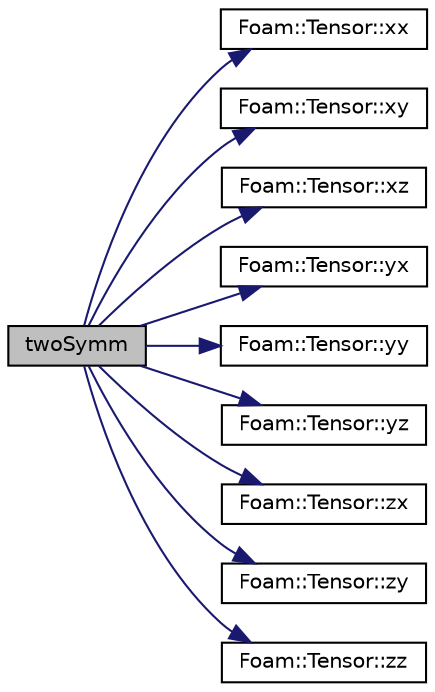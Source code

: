 digraph "twoSymm"
{
  bgcolor="transparent";
  edge [fontname="Helvetica",fontsize="10",labelfontname="Helvetica",labelfontsize="10"];
  node [fontname="Helvetica",fontsize="10",shape=record];
  rankdir="LR";
  Node1 [label="twoSymm",height=0.2,width=0.4,color="black", fillcolor="grey75", style="filled", fontcolor="black"];
  Node1 -> Node2 [color="midnightblue",fontsize="10",style="solid",fontname="Helvetica"];
  Node2 [label="Foam::Tensor::xx",height=0.2,width=0.4,color="black",URL="$a02656.html#adefeff2f0e457c0e62a5e9d1292e3569"];
  Node1 -> Node3 [color="midnightblue",fontsize="10",style="solid",fontname="Helvetica"];
  Node3 [label="Foam::Tensor::xy",height=0.2,width=0.4,color="black",URL="$a02656.html#a9eba447e6738c78e6b0694c15b09236e"];
  Node1 -> Node4 [color="midnightblue",fontsize="10",style="solid",fontname="Helvetica"];
  Node4 [label="Foam::Tensor::xz",height=0.2,width=0.4,color="black",URL="$a02656.html#a217bb40fe6bbc4fd0d1f61fb1585d47e"];
  Node1 -> Node5 [color="midnightblue",fontsize="10",style="solid",fontname="Helvetica"];
  Node5 [label="Foam::Tensor::yx",height=0.2,width=0.4,color="black",URL="$a02656.html#a6db6b3dd02257844bb6fc0b9bf95ff5c"];
  Node1 -> Node6 [color="midnightblue",fontsize="10",style="solid",fontname="Helvetica"];
  Node6 [label="Foam::Tensor::yy",height=0.2,width=0.4,color="black",URL="$a02656.html#a1fabd792063b2f2c0c53693512a5baeb"];
  Node1 -> Node7 [color="midnightblue",fontsize="10",style="solid",fontname="Helvetica"];
  Node7 [label="Foam::Tensor::yz",height=0.2,width=0.4,color="black",URL="$a02656.html#aded7c943a25c96a9b28f63116b1060c8"];
  Node1 -> Node8 [color="midnightblue",fontsize="10",style="solid",fontname="Helvetica"];
  Node8 [label="Foam::Tensor::zx",height=0.2,width=0.4,color="black",URL="$a02656.html#a7222a378de92a8c4aef02b0c26d33dcd"];
  Node1 -> Node9 [color="midnightblue",fontsize="10",style="solid",fontname="Helvetica"];
  Node9 [label="Foam::Tensor::zy",height=0.2,width=0.4,color="black",URL="$a02656.html#ab6046e7336c8423b79112ae4b13e66ca"];
  Node1 -> Node10 [color="midnightblue",fontsize="10",style="solid",fontname="Helvetica"];
  Node10 [label="Foam::Tensor::zz",height=0.2,width=0.4,color="black",URL="$a02656.html#ad557e07a1361f2a9875b25deead0beb8"];
}
